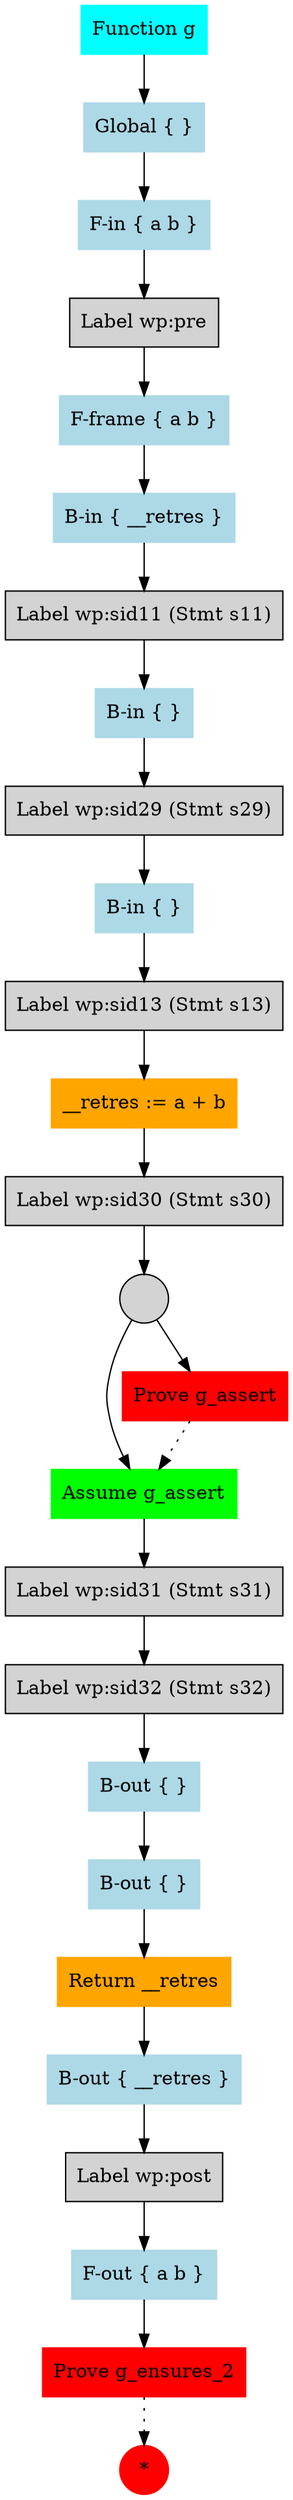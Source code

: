 digraph g {
  rankdir = TB ;
  node [ style = filled, shape = box ] ;
  N000 [ color = red, shape = circle, label = "*" ] ;
  N049 [ color=red , label="Prove g_ensures_2" ] ;
  N049 -> N000 [ style=dotted ] ;
  N050 [ color=lightblue , label="F-out { a b }" ] ;
 N050 -> N049 ;
  N051 [ label="Label wp:post" ] ;
 N051 -> N050 ;
  N052 [ color=lightblue , label="B-out { __retres }" ] ;
 N052 -> N051 ;
  N053 [ color=orange , label="Return __retres" ] ;
 N053 -> N052 ;
  N054 [ color=lightblue , label="B-out { }" ] ;
 N054 -> N053 ;
  N055 [ color=lightblue , label="B-out { }" ] ;
 N055 -> N054 ;
  N056 [ label="Label wp:sid32 (Stmt s32)" ] ;
 N056 -> N055 ;
  N057 [ label="Label wp:sid31 (Stmt s31)" ] ;
 N057 -> N056 ;
  N058 [ color=green , label="Assume g_assert" ] ;
 N058 -> N057 ;
  N059 [ color=red , label="Prove g_assert" ] ;
  N059 -> N058 [ style=dotted ] ;
  N060 [ label="" , shape=circle ] ;
 N060 -> N059 ;
 N060 -> N058 ;
  N061 [ label="Label wp:sid30 (Stmt s30)" ] ;
 N061 -> N060 ;
  N062 [ color=orange , label="__retres := a + b" ] ;
 N062 -> N061 ;
  N063 [ label="Label wp:sid13 (Stmt s13)" ] ;
 N063 -> N062 ;
  N064 [ color=lightblue , label="B-in { }" ] ;
 N064 -> N063 ;
  N065 [ label="Label wp:sid29 (Stmt s29)" ] ;
 N065 -> N064 ;
  N066 [ color=lightblue , label="B-in { }" ] ;
 N066 -> N065 ;
  N067 [ label="Label wp:sid11 (Stmt s11)" ] ;
 N067 -> N066 ;
  N068 [ color=lightblue , label="B-in { __retres }" ] ;
 N068 -> N067 ;
  N069 [ color=lightblue , label="F-frame { a b }" ] ;
 N069 -> N068 ;
  N070 [ label="Label wp:pre" ] ;
 N070 -> N069 ;
  N071 [ color=lightblue , label="F-in { a b }" ] ;
 N071 -> N070 ;
  N072 [ color=lightblue , label="Global { }" ] ;
 N072 -> N071 ;
  N073 [ color=cyan , label="Function g" ] ;
 N073 -> N072 ;
}
